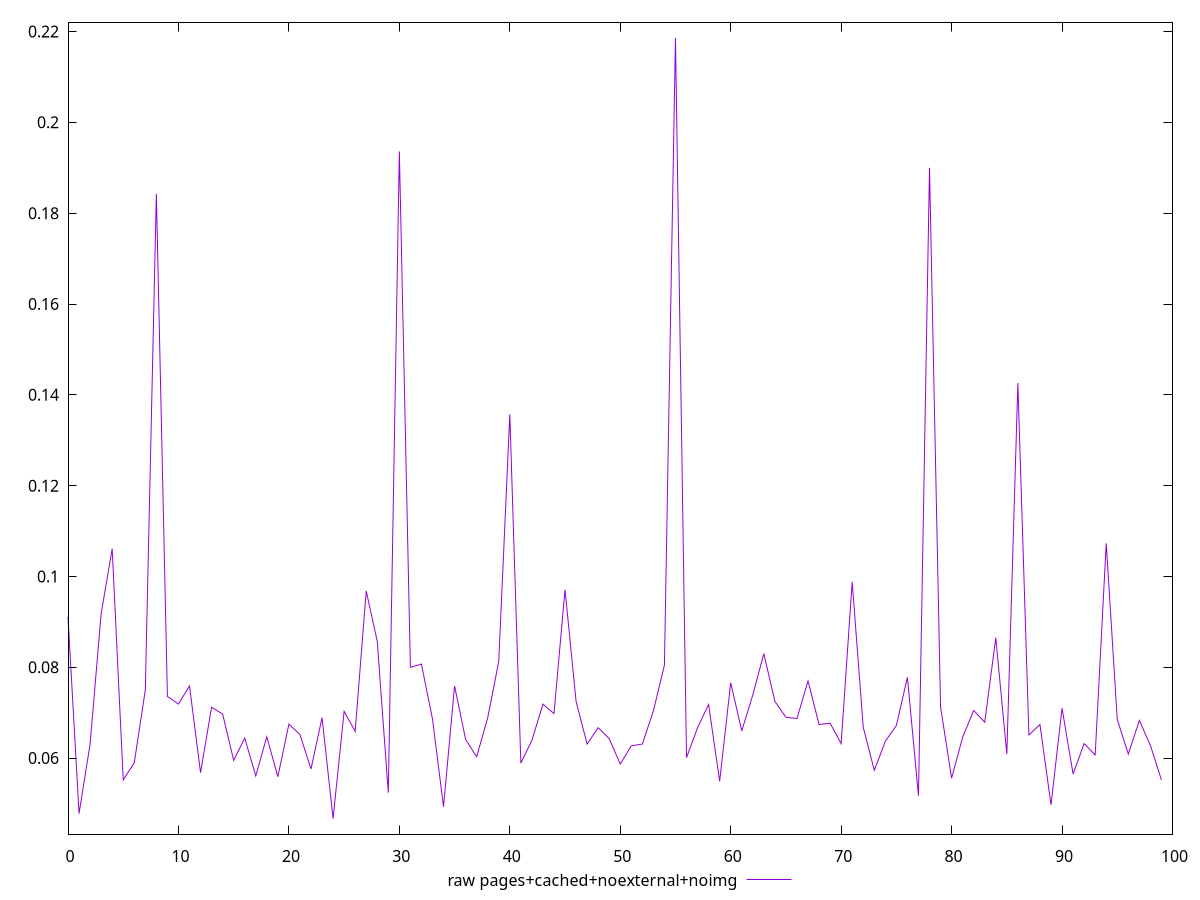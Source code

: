 $_rawPagesCachedNoexternalNoimg <<EOF
0.0911
0.047799999999999995
0.0631
0.09179999999999999
0.10609999999999999
0.055200000000000006
0.059
0.075
0.18429999999999996
0.0736
0.07189999999999999
0.0759
0.056799999999999996
0.07119999999999999
0.06969999999999998
0.0595
0.0644
0.056100000000000004
0.0647
0.055900000000000005
0.0675
0.06520000000000001
0.05759999999999999
0.06889999999999999
0.0467
0.07029999999999999
0.0659
0.0968
0.0857
0.052399999999999995
0.1936
0.08
0.08070000000000001
0.06860000000000001
0.0493
0.0759
0.0641
0.06029999999999999
0.06889999999999999
0.08129999999999998
0.1357
0.058899999999999994
0.0639
0.07189999999999999
0.0698
0.09709999999999999
0.0725
0.0631
0.06670000000000001
0.0643
0.058699999999999995
0.06269999999999999
0.0631
0.07039999999999999
0.0805
0.2186
0.0601
0.06670000000000001
0.07179999999999999
0.054900000000000004
0.0766
0.066
0.0739
0.08299999999999999
0.0725
0.06899999999999999
0.0687
0.077
0.0674
0.0677
0.06319999999999999
0.09879999999999999
0.0668
0.05729999999999999
0.0637
0.0672
0.07780000000000001
0.051699999999999996
0.18999999999999995
0.0713
0.05560000000000001
0.0646
0.0705
0.0679
0.0865
0.060899999999999996
0.1426
0.06509999999999999
0.0674
0.049699999999999994
0.071
0.056499999999999995
0.06319999999999999
0.0607
0.10729999999999999
0.0685
0.060899999999999996
0.0683
0.0628
0.05520000000000001
EOF
set key outside below
set terminal pngcairo
set output "report_00005_2020-11-02T22-26-11.212Z/network-rtt/pages+cached+noexternal+noimg//raw.png"
set yrange [0.043261999999999995:0.22203799999999999]
plot $_rawPagesCachedNoexternalNoimg title "raw pages+cached+noexternal+noimg" with line ,